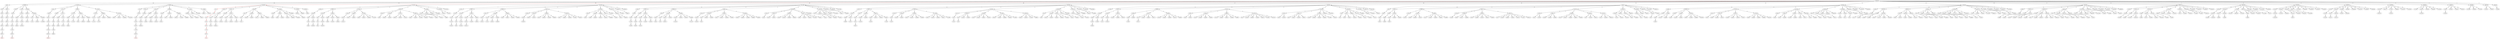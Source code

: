 strict digraph G {
  1 [ label="8,60,1" ];
  2 [ color="red" label="9,60,1" ];
  3 [ label="7,60,1" ];
  4 [ label="6,60,1" ];
  5 [ label="5,60,1" ];
  6 [ label="4,60,1" ];
  7 [ label="3,60,1" ];
  8 [ label="2,60,1" ];
  9 [ label="1,86,17" ];
  10 [ label="5,86,17" ];
  11 [ label="6,86,17" ];
  12 [ label="4,86,17" ];
  13 [ label="3,86,17" ];
  14 [ label="2,86,17" ];
  15 [ label="0,500,500" ];
  16 [ label="8,52,6" ];
  17 [ color="red" label="9,52,6" ];
  18 [ label="7,52,6" ];
  19 [ label="6,52,6" ];
  20 [ label="5,52,6" ];
  21 [ label="4,52,6" ];
  22 [ label="3,52,6" ];
  23 [ label="2,52,6" ];
  24 [ label="1,104,38" ];
  25 [ label="5,64,4" ];
  26 [ label="6,64,4" ];
  27 [ label="4,64,4" ];
  28 [ label="3,78,22" ];
  29 [ label="5,78,22" ];
  30 [ label="6,78,22" ];
  31 [ label="4,78,22" ];
  32 [ label="2,78,22" ];
  33 [ label="4,80,15" ];
  34 [ label="5,80,15" ];
  35 [ label="3,80,15" ];
  36 [ label="2,104,38" ];
  37 [ label="4,76,2" ];
  38 [ label="5,76,2" ];
  39 [ label="3,104,38" ];
  40 [ label="4,90,20" ];
  41 [ label="5,90,20" ];
  42 [ label="4,104,38" ];
  43 [ label="5,104,38" ];
  44 [ label="8,44,11" ];
  45 [ color="red" label="9,44,11" ];
  46 [ label="7,44,11" ];
  47 [ label="6,44,11" ];
  48 [ label="5,44,11" ];
  49 [ label="4,44,11" ];
  50 [ label="3,44,11" ];
  51 [ label="2,44,11" ];
  52 [ label="1,122,59" ];
  53 [ label="7,46,4" ];
  54 [ label="8,46,4" ];
  55 [ label="6,46,4" ];
  56 [ label="5,46,4" ];
  57 [ label="4,46,4" ];
  58 [ label="3,46,4" ];
  59 [ label="2,70,27" ];
  60 [ label="5,56,9" ];
  61 [ label="6,56,9" ];
  62 [ label="4,56,9" ];
  63 [ label="3,70,27" ];
  64 [ label="5,70,27" ];
  65 [ label="6,70,27" ];
  66 [ label="4,70,27" ];
  67 [ label="5,58,2" ];
  68 [ label="6,58,2" ];
  69 [ label="4,58,2" ];
  70 [ label="3,72,20" ];
  71 [ label="4,72,20" ];
  72 [ label="5,72,20" ];
  73 [ label="2,96,43" ];
  74 [ label="4,68,7" ];
  75 [ label="5,68,7" ];
  76 [ label="3,96,43" ];
  77 [ label="4,82,25" ];
  78 [ label="5,82,25" ];
  79 [ label="4,96,43" ];
  80 [ label="5,96,43" ];
  81 [ label="4,74,13" ];
  82 [ label="5,74,13" ];
  83 [ label="3,74,13" ];
  84 [ label="2,122,59" ];
  85 [ label="4,70,0" ];
  86 [ label="5,70,0" ];
  87 [ label="3,98,36" ];
  88 [ label="4,84,18" ];
  89 [ label="4,98,36" ];
  90 [ label="3,122,59" ];
  91 [ label="4,80,5" ];
  92 [ label="4,94,23" ];
  93 [ label="4,108,41" ];
  94 [ label="4,122,59" ];
  95 [ label="8,10,0" ];
  96 [ color="red" label="9,10,0" ];
  97 [ label="7,10,0" ];
  98 [ label="6,10,0" ];
  99 [ label="5,10,0" ];
  100 [ label="4,10,0" ];
  101 [ label="3,10,0" ];
  102 [ label="2,10,0" ];
  103 [ label="1,140,80" ];
  104 [ label="5,36,16" ];
  105 [ label="6,36,16" ];
  106 [ label="4,36,16" ];
  107 [ label="3,36,16" ];
  108 [ label="2,36,16" ];
  109 [ label="4,38,9" ];
  110 [ label="5,38,9" ];
  111 [ label="3,38,9" ];
  112 [ label="2,62,32" ];
  113 [ label="4,48,14" ];
  114 [ label="5,48,14" ];
  115 [ label="3,62,32" ];
  116 [ label="4,62,32" ];
  117 [ label="5,62,32" ];
  118 [ label="4,40,2" ];
  119 [ label="5,40,2" ];
  120 [ label="3,40,2" ];
  121 [ label="2,88,48" ];
  122 [ label="3,64,25" ];
  123 [ label="4,50,7" ];
  124 [ label="4,64,25" ];
  125 [ label="3,88,48" ];
  126 [ label="4,60,12" ];
  127 [ label="4,74,30" ];
  128 [ label="4,88,48" ];
  129 [ label="3,66,18" ];
  130 [ label="4,52,0" ];
  131 [ label="4,66,18" ];
  132 [ label="2,114,64" ];
  133 [ label="3,90,41" ];
  134 [ label="4,62,5" ];
  135 [ label="3,114,64" ];
  136 [ label="2,140,80" ];
  137 [ label="3,68,11" ];
  138 [ label="3,92,34" ];
  139 [ label="8,2,5" ];
  140 [ color="red" label="9,2,5" ];
  141 [ label="7,2,5" ];
  142 [ label="6,2,5" ];
  143 [ label="5,2,5" ];
  144 [ label="4,2,5" ];
  145 [ label="3,2,5" ];
  146 [ label="2,2,5" ];
  147 [ label="1,158,101" ];
  148 [ label="5,14,3" ];
  149 [ label="6,14,3" ];
  150 [ label="4,14,3" ];
  151 [ label="3,28,21" ];
  152 [ label="5,28,21" ];
  153 [ label="6,28,21" ];
  154 [ label="4,28,21" ];
  155 [ label="2,28,21" ];
  156 [ label="4,30,14" ];
  157 [ label="5,30,14" ];
  158 [ label="3,30,14" ];
  159 [ label="2,54,37" ];
  160 [ label="4,26,1" ];
  161 [ label="5,26,1" ];
  162 [ label="3,54,37" ];
  163 [ label="4,40,19" ];
  164 [ label="5,40,19" ];
  165 [ label="4,54,37" ];
  166 [ label="5,54,37" ];
  167 [ label="4,32,7" ];
  168 [ label="5,32,7" ];
  169 [ label="3,32,7" ];
  170 [ label="2,80,53" ];
  171 [ label="3,56,30" ];
  172 [ label="4,42,12" ];
  173 [ label="4,56,30" ];
  174 [ label="3,80,53" ];
  175 [ label="4,52,17" ];
  176 [ label="4,66,35" ];
  177 [ label="4,80,53" ];
  178 [ label="3,34,0" ];
  179 [ label="4,34,0" ];
  180 [ label="2,106,69" ];
  181 [ label="3,58,23" ];
  182 [ label="4,44,5" ];
  183 [ label="4,58,23" ];
  184 [ label="3,82,46" ];
  185 [ label="4,54,10" ];
  186 [ label="4,68,28" ];
  187 [ label="4,82,46" ];
  188 [ label="3,106,69" ];
  189 [ label="3,60,16" ];
  190 [ label="4,60,16" ];
  191 [ label="2,132,85" ];
  192 [ label="3,84,39" ];
  193 [ label="2,158,101" ];
  194 [ label="3,62,9" ];
  195 [ label="5,6,8" ];
  196 [ label="6,6,8" ];
  197 [ label="4,6,8" ];
  198 [ label="3,20,26" ];
  199 [ label="5,20,26" ];
  200 [ label="6,20,26" ];
  201 [ label="4,20,26" ];
  202 [ label="2,20,26" ];
  203 [ label="1,176,122" ];
  204 [ label="5,8,1" ];
  205 [ label="6,8,1" ];
  206 [ label="4,8,1" ];
  207 [ label="3,22,19" ];
  208 [ label="5,22,19" ];
  209 [ label="6,22,19" ];
  210 [ label="4,22,19" ];
  211 [ label="2,46,42" ];
  212 [ label="4,18,6" ];
  213 [ label="5,18,6" ];
  214 [ label="3,46,42" ];
  215 [ label="4,32,24" ];
  216 [ label="5,32,24" ];
  217 [ label="4,46,42" ];
  218 [ label="5,46,42" ];
  219 [ label="4,24,12" ];
  220 [ label="5,24,12" ];
  221 [ label="3,24,12" ];
  222 [ label="2,72,58" ];
  223 [ label="3,48,35" ];
  224 [ label="4,34,17" ];
  225 [ label="4,48,35" ];
  226 [ label="3,72,58" ];
  227 [ label="4,30,4" ];
  228 [ label="4,44,22" ];
  229 [ label="4,58,40" ];
  230 [ label="4,72,58" ];
  231 [ label="3,26,5" ];
  232 [ label="4,26,5" ];
  233 [ label="2,98,74" ];
  234 [ label="3,50,28" ];
  235 [ label="4,36,10" ];
  236 [ label="4,50,28" ];
  237 [ label="3,74,51" ];
  238 [ label="4,46,15" ];
  239 [ label="4,60,33" ];
  240 [ label="4,74,51" ];
  241 [ label="3,98,74" ];
  242 [ label="4,42,2" ];
  243 [ label="4,56,20" ];
  244 [ label="4,70,38" ];
  245 [ label="4,84,56" ];
  246 [ label="4,98,74" ];
  247 [ label="3,52,21" ];
  248 [ label="4,38,3" ];
  249 [ label="4,52,21" ];
  250 [ label="2,124,90" ];
  251 [ label="3,76,44" ];
  252 [ label="4,48,8" ];
  253 [ label="3,100,67" ];
  254 [ label="3,124,90" ];
  255 [ label="2,150,106" ];
  256 [ label="3,54,14" ];
  257 [ label="3,78,37" ];
  258 [ label="2,176,122" ];
  259 [ label="5,12,31" ];
  260 [ label="6,12,31" ];
  261 [ label="4,12,31" ];
  262 [ label="3,12,31" ];
  263 [ label="2,12,31" ];
  264 [ label="1,194,143" ];
  265 [ label="5,0,6" ];
  266 [ label="6,0,6" ];
  267 [ label="4,0,6" ];
  268 [ label="3,14,24" ];
  269 [ label="5,14,24" ];
  270 [ label="6,14,24" ];
  271 [ label="4,14,24" ];
  272 [ label="2,38,47" ];
  273 [ label="5,10,11" ];
  274 [ label="6,10,11" ];
  275 [ label="4,10,11" ];
  276 [ label="3,38,47" ];
  277 [ label="4,24,29" ];
  278 [ label="5,24,29" ];
  279 [ label="4,38,47" ];
  280 [ label="5,38,47" ];
  281 [ label="4,16,17" ];
  282 [ label="5,16,17" ];
  283 [ label="3,16,17" ];
  284 [ label="2,64,63" ];
  285 [ label="4,12,4" ];
  286 [ label="5,12,4" ];
  287 [ label="3,40,40" ];
  288 [ label="4,26,22" ];
  289 [ label="5,26,22" ];
  290 [ label="4,40,40" ];
  291 [ label="5,40,40" ];
  292 [ label="3,64,63" ];
  293 [ label="4,22,9" ];
  294 [ label="4,36,27" ];
  295 [ label="4,50,45" ];
  296 [ label="4,64,63" ];
  297 [ label="4,18,10" ];
  298 [ label="5,18,10" ];
  299 [ label="3,18,10" ];
  300 [ label="2,90,79" ];
  301 [ label="3,42,33" ];
  302 [ label="4,28,15" ];
  303 [ label="4,42,33" ];
  304 [ label="3,66,56" ];
  305 [ label="4,24,2" ];
  306 [ label="4,38,20" ];
  307 [ label="4,52,38" ];
  308 [ label="4,66,56" ];
  309 [ label="3,90,79" ];
  310 [ label="4,34,7" ];
  311 [ label="4,48,25" ];
  312 [ label="4,62,43" ];
  313 [ label="4,76,61" ];
  314 [ label="4,90,79" ];
  315 [ label="3,20,3" ];
  316 [ label="4,20,3" ];
  317 [ label="2,116,95" ];
  318 [ label="3,44,26" ];
  319 [ label="4,30,8" ];
  320 [ label="4,44,26" ];
  321 [ label="3,68,49" ];
  322 [ label="4,40,13" ];
  323 [ label="4,54,31" ];
  324 [ label="4,68,49" ];
  325 [ label="3,92,72" ];
  326 [ label="4,36,0" ];
  327 [ label="3,116,95" ];
  328 [ label="3,46,19" ];
  329 [ label="4,32,1" ];
  330 [ label="4,46,19" ];
  331 [ label="2,142,111" ];
  332 [ label="3,70,42" ];
  333 [ label="2,168,127" ];
  334 [ label="3,48,12" ];
  335 [ label="2,194,143" ];
  336 [ label="5,4,36" ];
  337 [ label="6,4,36" ];
  338 [ label="4,4,36" ];
  339 [ label="3,4,36" ];
  340 [ label="2,4,36" ];
  341 [ label="1,212,164" ];
  342 [ label="5,6,29" ];
  343 [ label="6,6,29" ];
  344 [ label="4,6,29" ];
  345 [ label="3,6,29" ];
  346 [ label="2,30,52" ];
  347 [ label="5,2,16" ];
  348 [ label="6,2,16" ];
  349 [ label="4,2,16" ];
  350 [ label="3,30,52" ];
  351 [ label="4,16,34" ];
  352 [ label="5,16,34" ];
  353 [ label="4,30,52" ];
  354 [ label="5,30,52" ];
  355 [ label="4,8,22" ];
  356 [ label="5,8,22" ];
  357 [ label="3,8,22" ];
  358 [ label="2,56,68" ];
  359 [ label="4,4,9" ];
  360 [ label="5,4,9" ];
  361 [ label="3,32,45" ];
  362 [ label="4,18,27" ];
  363 [ label="5,18,27" ];
  364 [ label="4,32,45" ];
  365 [ label="4,14,14" ];
  366 [ label="5,14,14" ];
  367 [ label="3,56,68" ];
  368 [ label="4,28,32" ];
  369 [ label="4,42,50" ];
  370 [ label="4,56,68" ];
  371 [ label="5,11,13" ];
  372 [ label="4,10,15" ];
  373 [ label="5,10,15" ];
  374 [ label="3,10,15" ];
  375 [ label="2,82,84" ];
  376 [ label="4,6,2" ];
  377 [ label="5,6,2" ];
  378 [ label="3,34,38" ];
  379 [ label="4,20,20" ];
  380 [ label="4,34,38" ];
  381 [ label="3,58,61" ];
  382 [ label="4,16,7" ];
  383 [ label="4,30,25" ];
  384 [ label="4,44,43" ];
  385 [ label="4,58,61" ];
  386 [ label="3,82,84" ];
  387 [ label="4,26,12" ];
  388 [ label="4,40,30" ];
  389 [ label="4,54,48" ];
  390 [ label="4,68,66" ];
  391 [ label="4,82,84" ];
  392 [ label="3,12,8" ];
  393 [ label="4,12,8" ];
  394 [ label="2,108,100" ];
  395 [ label="3,36,31" ];
  396 [ label="4,22,13" ];
  397 [ label="4,36,31" ];
  398 [ label="3,60,54" ];
  399 [ label="4,18,0" ];
  400 [ label="4,32,18" ];
  401 [ label="4,46,36" ];
  402 [ label="4,60,54" ];
  403 [ label="3,84,77" ];
  404 [ label="4,28,5" ];
  405 [ label="4,42,23" ];
  406 [ label="4,56,41" ];
  407 [ label="4,70,59" ];
  408 [ label="4,84,77" ];
  409 [ label="3,108,100" ];
  410 [ label="3,14,1" ];
  411 [ label="4,14,1" ];
  412 [ label="2,134,116" ];
  413 [ label="3,38,24" ];
  414 [ label="4,24,6" ];
  415 [ label="4,38,24" ];
  416 [ label="3,62,47" ];
  417 [ label="4,34,11" ];
  418 [ label="3,86,70" ];
  419 [ label="3,110,93" ];
  420 [ label="2,160,132" ];
  421 [ label="3,40,17" ];
  422 [ label="3,64,40" ];
  423 [ label="2,186,148" ];
  424 [ label="2,212,164" ];
  425 [ label="4,8,39" ];
  426 [ label="5,8,39" ];
  427 [ label="3,22,57" ];
  428 [ label="4,22,57" ];
  429 [ label="5,22,57" ];
  430 [ label="2,22,57" ];
  431 [ label="1,230,185" ];
  432 [ label="5,0,27" ];
  433 [ label="6,0,27" ];
  434 [ label="4,0,27" ];
  435 [ label="3,0,27" ];
  436 [ label="2,48,73" ];
  437 [ label="4,10,32" ];
  438 [ label="5,10,32" ];
  439 [ label="3,24,50" ];
  440 [ label="4,24,50" ];
  441 [ label="4,6,19" ];
  442 [ label="5,6,19" ];
  443 [ label="3,48,73" ];
  444 [ label="4,20,37" ];
  445 [ label="4,34,55" ];
  446 [ label="4,48,73" ];
  447 [ label="5,3,18" ];
  448 [ label="4,2,20" ];
  449 [ label="5,2,20" ];
  450 [ label="3,2,20" ];
  451 [ label="2,74,89" ];
  452 [ label="3,26,43" ];
  453 [ label="4,12,25" ];
  454 [ label="4,26,43" ];
  455 [ label="3,50,66" ];
  456 [ label="4,8,12" ];
  457 [ label="4,22,30" ];
  458 [ label="4,36,48" ];
  459 [ label="4,50,66" ];
  460 [ label="3,74,89" ];
  461 [ label="4,18,17" ];
  462 [ label="4,32,35" ];
  463 [ label="4,46,53" ];
  464 [ label="4,60,71" ];
  465 [ label="4,74,89" ];
  466 [ label="4,4,13" ];
  467 [ label="5,4,13" ];
  468 [ label="3,4,13" ];
  469 [ label="2,100,105" ];
  470 [ label="4,0,0" ];
  471 [ label="5,0,0" ];
  472 [ label="3,28,36" ];
  473 [ label="4,14,18" ];
  474 [ label="4,28,36" ];
  475 [ label="3,52,59" ];
  476 [ label="4,10,5" ];
  477 [ label="4,24,23" ];
  478 [ label="4,38,41" ];
  479 [ label="4,52,59" ];
  480 [ label="3,76,82" ];
  481 [ label="4,20,10" ];
  482 [ label="4,34,28" ];
  483 [ label="4,48,46" ];
  484 [ label="4,62,64" ];
  485 [ label="4,76,82" ];
  486 [ label="3,100,105" ];
  487 [ label="4,30,15" ];
  488 [ label="4,44,33" ];
  489 [ label="4,72,69" ];
  490 [ label="4,86,87" ];
  491 [ label="3,6,6" ];
  492 [ label="4,6,6" ];
  493 [ label="2,126,121" ];
  494 [ label="3,30,29" ];
  495 [ label="4,16,11" ];
  496 [ label="4,30,29" ];
  497 [ label="3,54,52" ];
  498 [ label="4,26,16" ];
  499 [ label="4,40,34" ];
  500 [ label="4,54,52" ];
  501 [ label="3,78,75" ];
  502 [ label="4,22,3" ];
  503 [ label="4,64,57" ];
  504 [ label="3,102,98" ];
  505 [ label="3,32,22" ];
  506 [ label="4,18,4" ];
  507 [ label="4,32,22" ];
  508 [ label="2,152,137" ];
  509 [ label="3,56,45" ];
  510 [ label="3,80,68" ];
  511 [ label="2,178,153" ];
  512 [ label="3,34,15" ];
  513 [ label="3,58,38" ];
  514 [ label="2,204,169" ];
  515 [ label="2,230,185" ];
  516 [ label="5,0,44" ];
  517 [ label="6,0,44" ];
  518 [ label="4,0,44" ];
  519 [ label="3,14,62" ];
  520 [ label="4,14,62" ];
  521 [ label="5,14,62" ];
  522 [ label="2,14,62" ];
  523 [ label="1,248,206" ];
  524 [ label="4,2,37" ];
  525 [ label="5,2,37" ];
  526 [ label="3,16,55" ];
  527 [ label="4,16,55" ];
  528 [ label="5,16,55" ];
  529 [ label="2,40,78" ];
  530 [ label="3,40,78" ];
  531 [ label="4,12,42" ];
  532 [ label="4,26,60" ];
  533 [ label="4,40,78" ];
  534 [ label="4,4,30" ];
  535 [ label="5,4,30" ];
  536 [ label="3,18,48" ];
  537 [ label="4,18,48" ];
  538 [ label="2,66,94" ];
  539 [ label="4,0,17" ];
  540 [ label="5,0,17" ];
  541 [ label="3,42,71" ];
  542 [ label="4,14,35" ];
  543 [ label="4,28,53" ];
  544 [ label="4,42,71" ];
  545 [ label="3,66,94" ];
  546 [ label="4,10,22" ];
  547 [ label="4,24,40" ];
  548 [ label="4,38,58" ];
  549 [ label="4,52,76" ];
  550 [ label="4,66,94" ];
  551 [ label="3,20,41" ];
  552 [ label="4,6,23" ];
  553 [ label="4,20,41" ];
  554 [ label="2,92,110" ];
  555 [ label="3,44,64" ];
  556 [ label="4,2,10" ];
  557 [ label="4,16,28" ];
  558 [ label="4,30,46" ];
  559 [ label="4,44,64" ];
  560 [ label="3,68,87" ];
  561 [ label="4,12,15" ];
  562 [ label="4,26,33" ];
  563 [ label="4,40,51" ];
  564 [ label="4,54,69" ];
  565 [ label="4,68,87" ];
  566 [ label="3,92,110" ];
  567 [ label="4,8,2" ];
  568 [ label="4,22,20" ];
  569 [ label="4,36,38" ];
  570 [ label="4,50,56" ];
  571 [ label="4,64,74" ];
  572 [ label="4,78,92" ];
  573 [ label="4,92,110" ];
  574 [ label="3,22,34" ];
  575 [ label="4,8,16" ];
  576 [ label="4,22,34" ];
  577 [ label="2,118,126" ];
  578 [ label="3,46,57" ];
  579 [ label="4,4,3" ];
  580 [ label="4,18,21" ];
  581 [ label="4,32,39" ];
  582 [ label="4,46,57" ];
  583 [ label="3,70,80" ];
  584 [ label="4,14,8" ];
  585 [ label="4,28,26" ];
  586 [ label="4,42,44" ];
  587 [ label="4,56,62" ];
  588 [ label="4,70,80" ];
  589 [ label="3,94,103" ];
  590 [ label="4,24,13" ];
  591 [ label="3,118,126" ];
  592 [ label="3,0,4" ];
  593 [ label="4,0,4" ];
  594 [ label="2,144,142" ];
  595 [ label="3,24,27" ];
  596 [ label="4,10,9" ];
  597 [ label="4,24,27" ];
  598 [ label="3,48,50" ];
  599 [ label="4,20,14" ];
  600 [ label="4,34,32" ];
  601 [ label="3,72,73" ];
  602 [ label="4,16,1" ];
  603 [ label="4,58,55" ];
  604 [ label="3,96,96" ];
  605 [ label="3,26,20" ];
  606 [ label="4,12,2" ];
  607 [ label="2,170,158" ];
  608 [ label="3,50,43" ];
  609 [ label="2,196,174" ];
  610 [ label="3,28,13" ];
  611 [ label="2,222,190" ];
  612 [ label="4,6,67" ];
  613 [ label="5,6,67" ];
  614 [ label="3,6,67" ];
  615 [ label="2,6,67" ];
  616 [ label="1,266,227" ];
  617 [ label="4,8,60" ];
  618 [ label="5,8,60" ];
  619 [ label="3,8,60" ];
  620 [ label="2,32,83" ];
  621 [ label="4,4,47" ];
  622 [ label="5,4,47" ];
  623 [ label="3,32,83" ];
  624 [ label="4,18,65" ];
  625 [ label="4,32,83" ];
  626 [ label="3,10,53" ];
  627 [ label="4,10,53" ];
  628 [ label="2,58,99" ];
  629 [ label="3,34,76" ];
  630 [ label="4,6,40" ];
  631 [ label="4,20,58" ];
  632 [ label="4,34,76" ];
  633 [ label="3,58,99" ];
  634 [ label="4,2,27" ];
  635 [ label="4,16,45" ];
  636 [ label="4,30,63" ];
  637 [ label="4,44,81" ];
  638 [ label="4,58,99" ];
  639 [ label="3,12,46" ];
  640 [ label="4,12,46" ];
  641 [ label="2,84,115" ];
  642 [ label="3,36,69" ];
  643 [ label="4,8,33" ];
  644 [ label="4,22,51" ];
  645 [ label="4,36,69" ];
  646 [ label="3,60,92" ];
  647 [ label="4,4,20" ];
  648 [ label="4,18,38" ];
  649 [ label="4,32,56" ];
  650 [ label="4,46,74" ];
  651 [ label="4,60,92" ];
  652 [ label="3,84,115" ];
  653 [ label="4,0,7" ];
  654 [ label="4,14,25" ];
  655 [ label="4,28,43" ];
  656 [ label="4,42,61" ];
  657 [ label="4,56,79" ];
  658 [ label="4,70,97" ];
  659 [ label="4,84,115" ];
  660 [ label="3,14,39" ];
  661 [ label="4,0,21" ];
  662 [ label="4,14,39" ];
  663 [ label="2,110,131" ];
  664 [ label="3,38,62" ];
  665 [ label="4,10,26" ];
  666 [ label="4,24,44" ];
  667 [ label="4,38,62" ];
  668 [ label="3,62,85" ];
  669 [ label="4,6,13" ];
  670 [ label="4,20,31" ];
  671 [ label="4,34,49" ];
  672 [ label="4,48,67" ];
  673 [ label="4,62,85" ];
  674 [ label="3,86,108" ];
  675 [ label="4,2,0" ];
  676 [ label="4,16,18" ];
  677 [ label="4,58,72" ];
  678 [ label="3,110,131" ];
  679 [ label="4,12,5" ];
  680 [ label="4,54,59" ];
  681 [ label="4,96,113" ];
  682 [ label="3,16,32" ];
  683 [ label="4,2,14" ];
  684 [ label="4,16,32" ];
  685 [ label="2,136,147" ];
  686 [ label="3,40,55" ];
  687 [ label="4,12,19" ];
  688 [ label="3,64,78" ];
  689 [ label="4,8,6" ];
  690 [ label="4,50,60" ];
  691 [ label="3,88,101" ];
  692 [ label="3,18,25" ];
  693 [ label="4,4,7" ];
  694 [ label="4,18,25" ];
  695 [ label="2,162,163" ];
  696 [ label="3,42,48" ];
  697 [ label="3,66,71" ];
  698 [ label="3,20,18" ];
  699 [ label="4,6,0" ];
  700 [ label="2,188,179" ];
  701 [ label="3,44,41" ];
  702 [ label="2,214,195" ];
  703 [ label="2,240,211" ];
  704 [ label="4,0,65" ];
  705 [ label="5,0,65" ];
  706 [ label="3,0,65" ];
  707 [ label="2,24,88" ];
  708 [ label="3,24,88" ];
  709 [ label="4,10,70" ];
  710 [ label="4,24,88" ];
  711 [ label="1,284,248" ];
  712 [ label="3,2,58" ];
  713 [ label="4,2,58" ];
  714 [ label="2,50,104" ];
  715 [ label="3,26,81" ];
  716 [ label="4,12,63" ];
  717 [ label="4,26,81" ];
  718 [ label="3,50,104" ];
  719 [ label="4,8,50" ];
  720 [ label="4,22,68" ];
  721 [ label="4,36,86" ];
  722 [ label="4,50,104" ];
  723 [ label="3,4,51" ];
  724 [ label="4,4,51" ];
  725 [ label="2,76,120" ];
  726 [ label="3,28,74" ];
  727 [ label="4,0,38" ];
  728 [ label="4,14,56" ];
  729 [ label="4,28,74" ];
  730 [ label="3,52,97" ];
  731 [ label="4,10,43" ];
  732 [ label="4,24,61" ];
  733 [ label="4,38,79" ];
  734 [ label="4,52,97" ];
  735 [ label="3,76,120" ];
  736 [ label="4,6,30" ];
  737 [ label="4,20,48" ];
  738 [ label="4,34,66" ];
  739 [ label="4,48,84" ];
  740 [ label="4,62,102" ];
  741 [ label="3,6,44" ];
  742 [ label="4,6,44" ];
  743 [ label="2,102,136" ];
  744 [ label="3,30,67" ];
  745 [ label="4,2,31" ];
  746 [ label="4,16,49" ];
  747 [ label="3,54,90" ];
  748 [ label="4,12,36" ];
  749 [ label="4,54,90" ];
  750 [ label="3,78,113" ];
  751 [ label="4,8,23" ];
  752 [ label="4,50,77" ];
  753 [ label="3,102,136" ];
  754 [ label="4,4,10" ];
  755 [ label="4,46,64" ];
  756 [ label="3,8,37" ];
  757 [ label="4,8,37" ];
  758 [ label="2,128,152" ];
  759 [ label="3,32,60" ];
  760 [ label="4,4,24" ];
  761 [ label="4,18,42" ];
  762 [ label="3,56,83" ];
  763 [ label="4,0,11" ];
  764 [ label="3,80,106" ];
  765 [ label="3,104,129" ];
  766 [ label="3,10,30" ];
  767 [ label="4,10,30" ];
  768 [ label="2,154,168" ];
  769 [ label="3,34,53" ];
  770 [ label="4,6,17" ];
  771 [ label="3,58,76" ];
  772 [ label="4,2,4" ];
  773 [ label="3,82,99" ];
  774 [ label="2,180,184" ];
  775 [ label="3,12,23" ];
  776 [ label="3,36,46" ];
  777 [ label="2,206,200" ];
  778 [ label="2,232,216" ];
  779 [ label="2,258,232" ];
  780 [ label="3,16,93" ];
  781 [ label="4,2,75" ];
  782 [ label="4,16,93" ];
  783 [ label="2,16,93" ];
  784 [ label="1,302,269" ];
  785 [ label="3,18,86" ];
  786 [ label="4,4,68" ];
  787 [ label="4,18,86" ];
  788 [ label="2,42,109" ];
  789 [ label="3,42,109" ];
  790 [ label="4,0,55" ];
  791 [ label="4,14,73" ];
  792 [ label="4,28,91" ];
  793 [ label="4,42,109" ];
  794 [ label="3,20,79" ];
  795 [ label="4,6,61" ];
  796 [ label="4,20,79" ];
  797 [ label="2,68,125" ];
  798 [ label="3,44,102" ];
  799 [ label="4,2,48" ];
  800 [ label="4,16,66" ];
  801 [ label="3,68,125" ];
  802 [ label="4,12,53" ];
  803 [ label="4,54,107" ];
  804 [ label="3,22,72" ];
  805 [ label="4,8,54" ];
  806 [ label="4,22,72" ];
  807 [ label="2,94,141" ];
  808 [ label="3,46,95" ];
  809 [ label="4,4,41" ];
  810 [ label="4,18,59" ];
  811 [ label="4,46,95" ];
  812 [ label="3,70,118" ];
  813 [ label="4,0,28" ];
  814 [ label="3,94,141" ];
  815 [ label="3,0,42" ];
  816 [ label="4,0,42" ];
  817 [ label="2,120,157" ];
  818 [ label="3,24,65" ];
  819 [ label="4,10,47" ];
  820 [ label="3,48,88" ];
  821 [ label="4,6,34" ];
  822 [ label="4,48,88" ];
  823 [ label="3,72,111" ];
  824 [ label="4,2,21" ];
  825 [ label="3,96,134" ];
  826 [ label="3,120,157" ];
  827 [ label="3,2,35" ];
  828 [ label="4,2,35" ];
  829 [ label="2,146,173" ];
  830 [ label="3,26,58" ];
  831 [ label="3,50,81" ];
  832 [ label="3,74,104" ];
  833 [ label="3,98,127" ];
  834 [ label="2,172,189" ];
  835 [ label="3,4,28" ];
  836 [ label="3,28,51" ];
  837 [ label="2,198,205" ];
  838 [ label="3,6,21" ];
  839 [ label="3,30,44" ];
  840 [ label="2,224,221" ];
  841 [ label="2,250,237" ];
  842 [ label="2,276,253" ];
  843 [ label="3,8,98" ];
  844 [ label="4,8,98" ];
  845 [ label="2,8,98" ];
  846 [ label="1,320,290" ];
  847 [ label="3,10,91" ];
  848 [ label="4,10,91" ];
  849 [ label="2,34,114" ];
  850 [ label="3,34,114" ];
  851 [ label="4,6,78" ];
  852 [ label="4,20,96" ];
  853 [ label="4,34,114" ];
  854 [ label="3,12,84" ];
  855 [ label="4,12,84" ];
  856 [ label="2,60,130" ];
  857 [ label="3,36,107" ];
  858 [ label="4,8,71" ];
  859 [ label="4,22,89" ];
  860 [ label="4,36,107" ];
  861 [ label="3,60,130" ];
  862 [ label="4,4,58" ];
  863 [ label="4,18,76" ];
  864 [ label="4,46,112" ];
  865 [ label="3,14,77" ];
  866 [ label="4,0,59" ];
  867 [ label="4,14,77" ];
  868 [ label="2,86,146" ];
  869 [ label="3,38,100" ];
  870 [ label="4,10,64" ];
  871 [ label="3,62,123" ];
  872 [ label="4,6,51" ];
  873 [ label="4,48,105" ];
  874 [ label="3,86,146" ];
  875 [ label="4,2,38" ];
  876 [ label="3,16,70" ];
  877 [ label="4,2,52" ];
  878 [ label="2,112,162" ];
  879 [ label="3,40,93" ];
  880 [ label="3,64,116" ];
  881 [ label="3,88,139" ];
  882 [ label="3,112,162" ];
  883 [ label="2,138,178" ];
  884 [ label="3,18,63" ];
  885 [ label="3,42,86" ];
  886 [ label="2,164,194" ];
  887 [ label="3,20,56" ];
  888 [ label="3,44,79" ];
  889 [ label="2,190,210" ];
  890 [ label="2,216,226" ];
  891 [ label="2,242,242" ];
  892 [ label="2,268,258" ];
  893 [ label="3,0,103" ];
  894 [ label="4,0,103" ];
  895 [ label="2,0,103" ];
  896 [ label="1,338,311" ];
  897 [ label="3,2,96" ];
  898 [ label="4,2,96" ];
  899 [ label="2,26,119" ];
  900 [ label="3,26,119" ];
  901 [ label="4,12,101" ];
  902 [ label="4,26,119" ];
  903 [ label="3,4,89" ];
  904 [ label="4,4,89" ];
  905 [ label="2,52,135" ];
  906 [ label="3,28,112" ];
  907 [ label="4,0,76" ];
  908 [ label="4,14,94" ];
  909 [ label="3,52,135" ];
  910 [ label="4,10,81" ];
  911 [ label="4,52,135" ];
  912 [ label="3,6,82" ];
  913 [ label="4,6,82" ];
  914 [ label="2,78,151" ];
  915 [ label="3,30,105" ];
  916 [ label="4,2,69" ];
  917 [ label="3,54,128" ];
  918 [ label="3,78,151" ];
  919 [ label="2,104,167" ];
  920 [ label="3,8,75" ];
  921 [ label="3,32,98" ];
  922 [ label="3,56,121" ];
  923 [ label="2,130,183" ];
  924 [ label="3,10,68" ];
  925 [ label="3,34,91" ];
  926 [ label="3,58,114" ];
  927 [ label="2,156,199" ];
  928 [ label="2,182,215" ];
  929 [ label="2,208,231" ];
  930 [ label="2,234,247" ];
  931 [ label="3,18,124" ];
  932 [ label="4,4,106" ];
  933 [ label="4,18,124" ];
  934 [ label="2,18,124" ];
  935 [ label="1,356,332" ];
  936 [ label="3,20,117" ];
  937 [ label="4,6,99" ];
  938 [ label="2,44,140" ];
  939 [ label="3,44,140" ];
  940 [ label="4,2,86" ];
  941 [ label="2,70,156" ];
  942 [ label="3,22,110" ];
  943 [ label="3,46,133" ];
  944 [ label="3,70,156" ];
  945 [ label="3,0,80" ];
  946 [ label="4,0,80" ];
  947 [ label="2,96,172" ];
  948 [ label="3,24,103" ];
  949 [ label="3,48,126" ];
  950 [ label="3,72,149" ];
  951 [ label="2,122,188" ];
  952 [ label="3,2,73" ];
  953 [ label="2,148,204" ];
  954 [ label="2,174,220" ];
  955 [ label="2,200,236" ];
  956 [ label="3,10,129" ];
  957 [ label="4,10,129" ];
  958 [ label="2,10,129" ];
  959 [ label="1,374,353" ];
  960 [ label="2,36,145" ];
  961 [ label="3,12,122" ];
  962 [ label="3,36,145" ];
  963 [ label="3,14,115" ];
  964 [ label="4,0,97" ];
  965 [ label="2,62,161" ];
  966 [ label="3,38,138" ];
  967 [ label="3,62,161" ];
  968 [ label="2,88,177" ];
  969 [ label="3,16,108" ];
  970 [ label="2,114,193" ];
  971 [ label="2,140,209" ];
  972 [ label="2,166,225" ];
  973 [ label="2,192,241" ];
  974 [ label="2,218,257" ];
  975 [ label="3,2,134" ];
  976 [ label="4,2,134" ];
  977 [ label="2,2,134" ];
  978 [ label="1,392,374" ];
  979 [ label="3,4,127" ];
  980 [ label="4,4,127" ];
  981 [ label="2,28,150" ];
  982 [ label="3,28,150" ];
  983 [ label="4,0,114" ];
  984 [ label="2,54,166" ];
  985 [ label="3,6,120" ];
  986 [ label="3,30,143" ];
  987 [ label="2,80,182" ];
  988 [ label="2,106,198" ];
  989 [ label="2,132,214" ];
  990 [ label="2,158,230" ];
  991 [ label="2,184,246" ];
  992 [ label="2,20,155" ];
  993 [ label="3,20,155" ];
  994 [ label="1,410,395" ];
  995 [ label="2,46,171" ];
  996 [ label="2,72,187" ];
  997 [ label="3,0,118" ];
  998 [ label="2,98,203" ];
  999 [ label="2,124,219" ];
  1000 [ label="2,150,235" ];
  1001 [ label="1,428,416" ];
  1002 [ label="2,12,160" ];
  1003 [ label="2,38,176" ];
  1004 [ label="3,14,153" ];
  1005 [ label="2,64,192" ];
  1006 [ label="2,90,208" ];
  1007 [ label="2,116,224" ];
  1008 [ label="2,4,165" ];
  1009 [ label="3,4,165" ];
  1010 [ label="1,446,437" ];
  1011 [ label="2,30,181" ];
  1012 [ label="2,56,197" ];
  1013 [ label="2,82,213" ];
  1014 [ label="1,464,458" ];
  1015 [ label="2,22,186" ];
  1016 [ label="2,48,202" ];
  1017 [ label="2,74,218" ];
  1018 [ label="1,482,479" ];
  1019 [ label="2,14,191" ];
  1020 [ label="2,40,207" ];
  1021 [ label="1,500,500" ];
  1022 [ label="2,6,196" ];
  1 -> 2 [ label="0" ];
  3 -> 1 [ label="0" ];
  4 -> 3 [ label="0" ];
  5 -> 4 [ label="0" ];
  6 -> 5 [ label="0" ];
  7 -> 6 [ label="0" ];
  8 -> 7 [ label="0" ];
  9 -> 8 [ label="1" ];
  10 -> 11 [ label="0" ];
  12 -> 10 [ label="0" ];
  13 -> 12 [ label="0" ];
  14 -> 13 [ label="0" ];
  9 -> 14 [ label="0" ];
  15 -> 9 [ label="23" ];
  16 -> 17 [ label="0" ];
  18 -> 16 [ label="0" ];
  19 -> 18 [ label="0" ];
  20 -> 19 [ label="0" ];
  21 -> 20 [ label="0" ];
  22 -> 21 [ label="0" ];
  23 -> 22 [ label="0" ];
  24 -> 23 [ label="2" ];
  25 -> 26 [ label="0" ];
  27 -> 25 [ label="0" ];
  28 -> 27 [ label="1" ];
  29 -> 30 [ label="0" ];
  31 -> 29 [ label="0" ];
  28 -> 31 [ label="0" ];
  32 -> 28 [ label="0" ];
  24 -> 32 [ label="1" ];
  33 -> 34 [ label="0" ];
  35 -> 33 [ label="0" ];
  36 -> 35 [ label="1" ];
  37 -> 38 [ label="0" ];
  39 -> 37 [ label="2" ];
  40 -> 41 [ label="0" ];
  39 -> 40 [ label="1" ];
  42 -> 43 [ label="0" ];
  39 -> 42 [ label="0" ];
  36 -> 39 [ label="0" ];
  24 -> 36 [ label="0" ];
  15 -> 24 [ label="22" ];
  44 -> 45 [ label="0" ];
  46 -> 44 [ label="0" ];
  47 -> 46 [ label="0" ];
  48 -> 47 [ label="0" ];
  49 -> 48 [ label="0" ];
  50 -> 49 [ label="0" ];
  51 -> 50 [ label="0" ];
  52 -> 51 [ label="3" ];
  53 -> 54 [ label="0" ];
  55 -> 53 [ label="0" ];
  56 -> 55 [ label="0" ];
  57 -> 56 [ label="0" ];
  58 -> 57 [ label="0" ];
  59 -> 58 [ label="1" ];
  60 -> 61 [ label="0" ];
  62 -> 60 [ label="0" ];
  63 -> 62 [ label="1" ];
  64 -> 65 [ label="0" ];
  66 -> 64 [ label="0" ];
  63 -> 66 [ label="0" ];
  59 -> 63 [ label="0" ];
  52 -> 59 [ label="2" ];
  67 -> 68 [ label="0" ];
  69 -> 67 [ label="0" ];
  70 -> 69 [ label="1" ];
  71 -> 72 [ label="0" ];
  70 -> 71 [ label="0" ];
  73 -> 70 [ label="1" ];
  74 -> 75 [ label="0" ];
  76 -> 74 [ label="2" ];
  77 -> 78 [ label="0" ];
  76 -> 77 [ label="1" ];
  79 -> 80 [ label="0" ];
  76 -> 79 [ label="0" ];
  73 -> 76 [ label="0" ];
  52 -> 73 [ label="1" ];
  81 -> 82 [ label="0" ];
  83 -> 81 [ label="0" ];
  84 -> 83 [ label="2" ];
  85 -> 86 [ label="0" ];
  87 -> 85 [ label="2" ];
  87 -> 88 [ label="1" ];
  87 -> 89 [ label="0" ];
  84 -> 87 [ label="1" ];
  90 -> 91 [ label="3" ];
  90 -> 92 [ label="2" ];
  90 -> 93 [ label="1" ];
  90 -> 94 [ label="0" ];
  84 -> 90 [ label="0" ];
  52 -> 84 [ label="0" ];
  15 -> 52 [ label="21" ];
  95 -> 96 [ label="0" ];
  97 -> 95 [ label="0" ];
  98 -> 97 [ label="0" ];
  99 -> 98 [ label="0" ];
  100 -> 99 [ label="0" ];
  101 -> 100 [ label="0" ];
  102 -> 101 [ label="0" ];
  103 -> 102 [ label="5" ];
  104 -> 105 [ label="0" ];
  106 -> 104 [ label="0" ];
  107 -> 106 [ label="0" ];
  108 -> 107 [ label="0" ];
  103 -> 108 [ label="4" ];
  109 -> 110 [ label="0" ];
  111 -> 109 [ label="0" ];
  112 -> 111 [ label="1" ];
  113 -> 114 [ label="0" ];
  115 -> 113 [ label="1" ];
  116 -> 117 [ label="0" ];
  115 -> 116 [ label="0" ];
  112 -> 115 [ label="0" ];
  103 -> 112 [ label="3" ];
  118 -> 119 [ label="0" ];
  120 -> 118 [ label="0" ];
  121 -> 120 [ label="2" ];
  122 -> 123 [ label="1" ];
  122 -> 124 [ label="0" ];
  121 -> 122 [ label="1" ];
  125 -> 126 [ label="2" ];
  125 -> 127 [ label="1" ];
  125 -> 128 [ label="0" ];
  121 -> 125 [ label="0" ];
  103 -> 121 [ label="2" ];
  129 -> 130 [ label="1" ];
  129 -> 131 [ label="0" ];
  132 -> 129 [ label="2" ];
  133 -> 134 [ label="2" ];
  132 -> 133 [ label="1" ];
  132 -> 135 [ label="0" ];
  103 -> 132 [ label="1" ];
  136 -> 137 [ label="3" ];
  136 -> 138 [ label="2" ];
  103 -> 136 [ label="0" ];
  15 -> 103 [ label="20" ];
  139 -> 140 [ color="red" label="0" ];
  141 -> 139 [ color="red" label="0" ];
  142 -> 141 [ color="red" label="0" ];
  143 -> 142 [ color="red" label="0" ];
  144 -> 143 [ color="red" label="0" ];
  145 -> 144 [ color="red" label="0" ];
  146 -> 145 [ color="red" label="0" ];
  147 -> 146 [ color="red" label="6" ];
  148 -> 149 [ label="0" ];
  150 -> 148 [ label="0" ];
  151 -> 150 [ label="1" ];
  152 -> 153 [ label="0" ];
  154 -> 152 [ label="0" ];
  151 -> 154 [ label="0" ];
  155 -> 151 [ label="0" ];
  147 -> 155 [ label="5" ];
  156 -> 157 [ label="0" ];
  158 -> 156 [ label="0" ];
  159 -> 158 [ label="1" ];
  160 -> 161 [ label="0" ];
  162 -> 160 [ label="2" ];
  163 -> 164 [ label="0" ];
  162 -> 163 [ label="1" ];
  165 -> 166 [ label="0" ];
  162 -> 165 [ label="0" ];
  159 -> 162 [ label="0" ];
  147 -> 159 [ label="4" ];
  167 -> 168 [ label="0" ];
  169 -> 167 [ label="0" ];
  170 -> 169 [ label="2" ];
  171 -> 172 [ label="1" ];
  171 -> 173 [ label="0" ];
  170 -> 171 [ label="1" ];
  174 -> 175 [ label="2" ];
  174 -> 176 [ label="1" ];
  174 -> 177 [ label="0" ];
  170 -> 174 [ label="0" ];
  147 -> 170 [ label="3" ];
  178 -> 179 [ label="0" ];
  180 -> 178 [ label="3" ];
  181 -> 182 [ label="1" ];
  181 -> 183 [ label="0" ];
  180 -> 181 [ label="2" ];
  184 -> 185 [ label="2" ];
  184 -> 186 [ label="1" ];
  184 -> 187 [ label="0" ];
  180 -> 184 [ label="1" ];
  180 -> 188 [ label="0" ];
  147 -> 180 [ label="2" ];
  189 -> 190 [ label="0" ];
  191 -> 189 [ label="3" ];
  191 -> 192 [ label="2" ];
  147 -> 191 [ label="1" ];
  193 -> 194 [ label="4" ];
  147 -> 193 [ label="0" ];
  15 -> 147 [ color="red" label="19" ];
  195 -> 196 [ label="0" ];
  197 -> 195 [ label="0" ];
  198 -> 197 [ label="1" ];
  199 -> 200 [ label="0" ];
  201 -> 199 [ label="0" ];
  198 -> 201 [ label="0" ];
  202 -> 198 [ label="0" ];
  203 -> 202 [ label="6" ];
  204 -> 205 [ label="0" ];
  206 -> 204 [ label="0" ];
  207 -> 206 [ label="1" ];
  208 -> 209 [ label="0" ];
  210 -> 208 [ label="0" ];
  207 -> 210 [ label="0" ];
  211 -> 207 [ label="1" ];
  212 -> 213 [ label="0" ];
  214 -> 212 [ label="2" ];
  215 -> 216 [ label="0" ];
  214 -> 215 [ label="1" ];
  217 -> 218 [ label="0" ];
  214 -> 217 [ label="0" ];
  211 -> 214 [ label="0" ];
  203 -> 211 [ label="5" ];
  219 -> 220 [ label="0" ];
  221 -> 219 [ label="0" ];
  222 -> 221 [ label="2" ];
  223 -> 224 [ label="1" ];
  223 -> 225 [ label="0" ];
  222 -> 223 [ label="1" ];
  226 -> 227 [ label="3" ];
  226 -> 228 [ label="2" ];
  226 -> 229 [ label="1" ];
  226 -> 230 [ label="0" ];
  222 -> 226 [ label="0" ];
  203 -> 222 [ label="4" ];
  231 -> 232 [ label="0" ];
  233 -> 231 [ label="3" ];
  234 -> 235 [ label="1" ];
  234 -> 236 [ label="0" ];
  233 -> 234 [ label="2" ];
  237 -> 238 [ label="2" ];
  237 -> 239 [ label="1" ];
  237 -> 240 [ label="0" ];
  233 -> 237 [ label="1" ];
  241 -> 242 [ label="4" ];
  241 -> 243 [ label="3" ];
  241 -> 244 [ label="2" ];
  241 -> 245 [ label="1" ];
  241 -> 246 [ label="0" ];
  233 -> 241 [ label="0" ];
  203 -> 233 [ label="3" ];
  247 -> 248 [ label="1" ];
  247 -> 249 [ label="0" ];
  250 -> 247 [ label="3" ];
  251 -> 252 [ label="2" ];
  250 -> 251 [ label="2" ];
  250 -> 253 [ label="1" ];
  250 -> 254 [ label="0" ];
  203 -> 250 [ label="2" ];
  255 -> 256 [ label="4" ];
  255 -> 257 [ label="3" ];
  203 -> 255 [ label="1" ];
  203 -> 258 [ label="0" ];
  15 -> 203 [ label="18" ];
  259 -> 260 [ label="0" ];
  261 -> 259 [ label="0" ];
  262 -> 261 [ label="0" ];
  263 -> 262 [ label="0" ];
  264 -> 263 [ label="7" ];
  265 -> 266 [ label="0" ];
  267 -> 265 [ label="0" ];
  268 -> 267 [ label="1" ];
  269 -> 270 [ label="0" ];
  271 -> 269 [ label="0" ];
  268 -> 271 [ label="0" ];
  272 -> 268 [ label="1" ];
  273 -> 274 [ label="0" ];
  275 -> 273 [ label="0" ];
  276 -> 275 [ label="2" ];
  277 -> 278 [ label="0" ];
  276 -> 277 [ label="1" ];
  279 -> 280 [ label="0" ];
  276 -> 279 [ label="0" ];
  272 -> 276 [ label="0" ];
  264 -> 272 [ label="6" ];
  281 -> 282 [ label="0" ];
  283 -> 281 [ label="0" ];
  284 -> 283 [ label="2" ];
  285 -> 286 [ label="0" ];
  287 -> 285 [ label="2" ];
  288 -> 289 [ label="0" ];
  287 -> 288 [ label="1" ];
  290 -> 291 [ label="0" ];
  287 -> 290 [ label="0" ];
  284 -> 287 [ label="1" ];
  292 -> 293 [ label="3" ];
  292 -> 294 [ label="2" ];
  292 -> 295 [ label="1" ];
  292 -> 296 [ label="0" ];
  284 -> 292 [ label="0" ];
  264 -> 284 [ label="5" ];
  297 -> 298 [ label="0" ];
  299 -> 297 [ label="0" ];
  300 -> 299 [ label="3" ];
  301 -> 302 [ label="1" ];
  301 -> 303 [ label="0" ];
  300 -> 301 [ label="2" ];
  304 -> 305 [ label="3" ];
  304 -> 306 [ label="2" ];
  304 -> 307 [ label="1" ];
  304 -> 308 [ label="0" ];
  300 -> 304 [ label="1" ];
  309 -> 310 [ label="4" ];
  309 -> 311 [ label="3" ];
  309 -> 312 [ label="2" ];
  309 -> 313 [ label="1" ];
  309 -> 314 [ label="0" ];
  300 -> 309 [ label="0" ];
  264 -> 300 [ label="4" ];
  315 -> 316 [ label="0" ];
  317 -> 315 [ label="4" ];
  318 -> 319 [ label="1" ];
  318 -> 320 [ label="0" ];
  317 -> 318 [ label="3" ];
  321 -> 322 [ label="2" ];
  321 -> 323 [ label="1" ];
  321 -> 324 [ label="0" ];
  317 -> 321 [ label="2" ];
  325 -> 326 [ label="4" ];
  317 -> 325 [ label="1" ];
  317 -> 327 [ label="0" ];
  264 -> 317 [ label="3" ];
  328 -> 329 [ label="1" ];
  328 -> 330 [ label="0" ];
  331 -> 328 [ label="4" ];
  331 -> 332 [ label="3" ];
  264 -> 331 [ label="2" ];
  333 -> 334 [ label="5" ];
  264 -> 333 [ label="1" ];
  264 -> 335 [ label="0" ];
  15 -> 264 [ label="17" ];
  336 -> 337 [ label="0" ];
  338 -> 336 [ label="0" ];
  339 -> 338 [ label="0" ];
  340 -> 339 [ label="0" ];
  341 -> 340 [ label="8" ];
  342 -> 343 [ label="0" ];
  344 -> 342 [ label="0" ];
  345 -> 344 [ label="0" ];
  346 -> 345 [ label="1" ];
  347 -> 348 [ label="0" ];
  349 -> 347 [ label="0" ];
  350 -> 349 [ label="2" ];
  351 -> 352 [ label="0" ];
  350 -> 351 [ label="1" ];
  353 -> 354 [ label="0" ];
  350 -> 353 [ label="0" ];
  346 -> 350 [ label="0" ];
  341 -> 346 [ label="7" ];
  355 -> 356 [ label="0" ];
  357 -> 355 [ label="0" ];
  358 -> 357 [ label="2" ];
  359 -> 360 [ label="0" ];
  361 -> 359 [ label="2" ];
  362 -> 363 [ label="0" ];
  361 -> 362 [ label="1" ];
  361 -> 364 [ label="0" ];
  358 -> 361 [ label="1" ];
  365 -> 366 [ label="0" ];
  367 -> 365 [ label="3" ];
  367 -> 368 [ label="2" ];
  367 -> 369 [ label="1" ];
  370 -> 371 [ label="1" ];
  367 -> 370 [ label="0" ];
  358 -> 367 [ label="0" ];
  341 -> 358 [ label="6" ];
  372 -> 373 [ label="0" ];
  374 -> 372 [ label="0" ];
  375 -> 374 [ label="3" ];
  376 -> 377 [ label="0" ];
  378 -> 376 [ label="2" ];
  378 -> 379 [ label="1" ];
  378 -> 380 [ label="0" ];
  375 -> 378 [ label="2" ];
  381 -> 382 [ label="3" ];
  381 -> 383 [ label="2" ];
  381 -> 384 [ label="1" ];
  381 -> 385 [ label="0" ];
  375 -> 381 [ label="1" ];
  386 -> 387 [ label="4" ];
  386 -> 388 [ label="3" ];
  386 -> 389 [ label="2" ];
  386 -> 390 [ label="1" ];
  386 -> 391 [ label="0" ];
  375 -> 386 [ label="0" ];
  341 -> 375 [ label="5" ];
  392 -> 393 [ label="0" ];
  394 -> 392 [ label="4" ];
  395 -> 396 [ label="1" ];
  395 -> 397 [ label="0" ];
  394 -> 395 [ label="3" ];
  398 -> 399 [ label="3" ];
  398 -> 400 [ label="2" ];
  398 -> 401 [ label="1" ];
  398 -> 402 [ label="0" ];
  394 -> 398 [ label="2" ];
  403 -> 404 [ label="4" ];
  403 -> 405 [ label="3" ];
  403 -> 406 [ label="2" ];
  403 -> 407 [ label="1" ];
  403 -> 408 [ label="0" ];
  394 -> 403 [ label="1" ];
  394 -> 409 [ label="0" ];
  341 -> 394 [ label="4" ];
  410 -> 411 [ label="0" ];
  412 -> 410 [ label="5" ];
  413 -> 414 [ label="1" ];
  413 -> 415 [ label="0" ];
  412 -> 413 [ label="4" ];
  416 -> 417 [ label="2" ];
  412 -> 416 [ label="3" ];
  412 -> 418 [ label="2" ];
  412 -> 419 [ label="1" ];
  341 -> 412 [ label="3" ];
  420 -> 421 [ label="5" ];
  420 -> 422 [ label="4" ];
  341 -> 420 [ label="2" ];
  341 -> 423 [ label="1" ];
  341 -> 424 [ label="0" ];
  15 -> 341 [ label="16" ];
  425 -> 426 [ label="0" ];
  427 -> 425 [ label="1" ];
  428 -> 429 [ label="0" ];
  427 -> 428 [ label="0" ];
  430 -> 427 [ label="0" ];
  431 -> 430 [ label="8" ];
  432 -> 433 [ label="0" ];
  434 -> 432 [ label="0" ];
  435 -> 434 [ label="0" ];
  436 -> 435 [ label="2" ];
  437 -> 438 [ label="0" ];
  439 -> 437 [ label="1" ];
  439 -> 440 [ label="0" ];
  436 -> 439 [ label="1" ];
  441 -> 442 [ label="0" ];
  443 -> 441 [ label="3" ];
  443 -> 444 [ label="2" ];
  443 -> 445 [ label="1" ];
  446 -> 447 [ label="1" ];
  443 -> 446 [ label="0" ];
  436 -> 443 [ label="0" ];
  431 -> 436 [ label="7" ];
  448 -> 449 [ label="0" ];
  450 -> 448 [ label="0" ];
  451 -> 450 [ label="3" ];
  452 -> 453 [ label="1" ];
  452 -> 454 [ label="0" ];
  451 -> 452 [ label="2" ];
  455 -> 456 [ label="3" ];
  455 -> 457 [ label="2" ];
  455 -> 458 [ label="1" ];
  455 -> 459 [ label="0" ];
  451 -> 455 [ label="1" ];
  460 -> 461 [ label="4" ];
  460 -> 462 [ label="3" ];
  460 -> 463 [ label="2" ];
  460 -> 464 [ label="1" ];
  460 -> 465 [ label="0" ];
  451 -> 460 [ label="0" ];
  431 -> 451 [ label="6" ];
  466 -> 467 [ label="0" ];
  468 -> 466 [ label="0" ];
  469 -> 468 [ label="4" ];
  470 -> 471 [ label="0" ];
  472 -> 470 [ label="2" ];
  472 -> 473 [ label="1" ];
  472 -> 474 [ label="0" ];
  469 -> 472 [ label="3" ];
  475 -> 476 [ label="3" ];
  475 -> 477 [ label="2" ];
  475 -> 478 [ label="1" ];
  475 -> 479 [ label="0" ];
  469 -> 475 [ label="2" ];
  480 -> 481 [ label="4" ];
  480 -> 482 [ label="3" ];
  480 -> 483 [ label="2" ];
  480 -> 484 [ label="1" ];
  480 -> 485 [ label="0" ];
  469 -> 480 [ label="1" ];
  486 -> 487 [ label="5" ];
  486 -> 488 [ label="4" ];
  486 -> 489 [ label="2" ];
  486 -> 490 [ label="1" ];
  469 -> 486 [ label="0" ];
  431 -> 469 [ label="5" ];
  491 -> 492 [ label="0" ];
  493 -> 491 [ label="5" ];
  494 -> 495 [ label="1" ];
  494 -> 496 [ label="0" ];
  493 -> 494 [ label="4" ];
  497 -> 498 [ label="2" ];
  497 -> 499 [ label="1" ];
  497 -> 500 [ label="0" ];
  493 -> 497 [ label="3" ];
  501 -> 502 [ label="4" ];
  501 -> 503 [ label="1" ];
  493 -> 501 [ label="2" ];
  493 -> 504 [ label="1" ];
  431 -> 493 [ label="4" ];
  505 -> 506 [ label="1" ];
  505 -> 507 [ label="0" ];
  508 -> 505 [ label="5" ];
  508 -> 509 [ label="4" ];
  508 -> 510 [ label="3" ];
  431 -> 508 [ label="3" ];
  511 -> 512 [ label="6" ];
  511 -> 513 [ label="5" ];
  431 -> 511 [ label="2" ];
  431 -> 514 [ label="1" ];
  431 -> 515 [ label="0" ];
  15 -> 431 [ label="15" ];
  516 -> 517 [ label="0" ];
  518 -> 516 [ label="0" ];
  519 -> 518 [ label="1" ];
  520 -> 521 [ label="0" ];
  519 -> 520 [ label="0" ];
  522 -> 519 [ label="0" ];
  523 -> 522 [ label="9" ];
  524 -> 525 [ label="0" ];
  526 -> 524 [ label="1" ];
  527 -> 528 [ label="0" ];
  526 -> 527 [ label="0" ];
  529 -> 526 [ label="1" ];
  530 -> 531 [ label="2" ];
  530 -> 532 [ label="1" ];
  530 -> 533 [ label="0" ];
  529 -> 530 [ label="0" ];
  523 -> 529 [ label="8" ];
  534 -> 535 [ label="0" ];
  536 -> 534 [ label="1" ];
  536 -> 537 [ label="0" ];
  538 -> 536 [ label="2" ];
  539 -> 540 [ label="0" ];
  541 -> 539 [ label="3" ];
  541 -> 542 [ label="2" ];
  541 -> 543 [ label="1" ];
  541 -> 544 [ label="0" ];
  538 -> 541 [ label="1" ];
  545 -> 546 [ label="4" ];
  545 -> 547 [ label="3" ];
  545 -> 548 [ label="2" ];
  545 -> 549 [ label="1" ];
  545 -> 550 [ label="0" ];
  538 -> 545 [ label="0" ];
  523 -> 538 [ label="7" ];
  551 -> 552 [ label="1" ];
  551 -> 553 [ label="0" ];
  554 -> 551 [ label="3" ];
  555 -> 556 [ label="3" ];
  555 -> 557 [ label="2" ];
  555 -> 558 [ label="1" ];
  555 -> 559 [ label="0" ];
  554 -> 555 [ label="2" ];
  560 -> 561 [ label="4" ];
  560 -> 562 [ label="3" ];
  560 -> 563 [ label="2" ];
  560 -> 564 [ label="1" ];
  560 -> 565 [ label="0" ];
  554 -> 560 [ label="1" ];
  566 -> 567 [ label="6" ];
  566 -> 568 [ label="5" ];
  566 -> 569 [ label="4" ];
  566 -> 570 [ label="3" ];
  566 -> 571 [ label="2" ];
  566 -> 572 [ label="1" ];
  566 -> 573 [ label="0" ];
  554 -> 566 [ label="0" ];
  523 -> 554 [ label="6" ];
  574 -> 575 [ label="1" ];
  574 -> 576 [ label="0" ];
  577 -> 574 [ label="4" ];
  578 -> 579 [ label="3" ];
  578 -> 580 [ label="2" ];
  578 -> 581 [ label="1" ];
  578 -> 582 [ label="0" ];
  577 -> 578 [ label="3" ];
  583 -> 584 [ label="4" ];
  583 -> 585 [ label="3" ];
  583 -> 586 [ label="2" ];
  583 -> 587 [ label="1" ];
  583 -> 588 [ label="0" ];
  577 -> 583 [ label="2" ];
  589 -> 590 [ label="5" ];
  577 -> 589 [ label="1" ];
  577 -> 591 [ label="0" ];
  523 -> 577 [ label="5" ];
  592 -> 593 [ label="0" ];
  594 -> 592 [ label="6" ];
  595 -> 596 [ label="1" ];
  595 -> 597 [ label="0" ];
  594 -> 595 [ label="5" ];
  598 -> 599 [ label="2" ];
  598 -> 600 [ label="1" ];
  594 -> 598 [ label="4" ];
  601 -> 602 [ label="4" ];
  601 -> 603 [ label="1" ];
  594 -> 601 [ label="3" ];
  594 -> 604 [ label="2" ];
  523 -> 594 [ label="4" ];
  605 -> 606 [ label="1" ];
  607 -> 605 [ label="6" ];
  607 -> 608 [ label="5" ];
  523 -> 607 [ label="3" ];
  609 -> 610 [ label="7" ];
  523 -> 609 [ label="2" ];
  523 -> 611 [ label="1" ];
  15 -> 523 [ label="14" ];
  612 -> 613 [ label="0" ];
  614 -> 612 [ label="0" ];
  615 -> 614 [ label="0" ];
  616 -> 615 [ label="10" ];
  617 -> 618 [ label="0" ];
  619 -> 617 [ label="0" ];
  620 -> 619 [ label="1" ];
  621 -> 622 [ label="0" ];
  623 -> 621 [ label="2" ];
  623 -> 624 [ label="1" ];
  623 -> 625 [ label="0" ];
  620 -> 623 [ label="0" ];
  616 -> 620 [ label="9" ];
  626 -> 627 [ label="0" ];
  628 -> 626 [ label="2" ];
  629 -> 630 [ label="2" ];
  629 -> 631 [ label="1" ];
  629 -> 632 [ label="0" ];
  628 -> 629 [ label="1" ];
  633 -> 634 [ label="4" ];
  633 -> 635 [ label="3" ];
  633 -> 636 [ label="2" ];
  633 -> 637 [ label="1" ];
  633 -> 638 [ label="0" ];
  628 -> 633 [ label="0" ];
  616 -> 628 [ label="8" ];
  639 -> 640 [ label="0" ];
  641 -> 639 [ label="3" ];
  642 -> 643 [ label="2" ];
  642 -> 644 [ label="1" ];
  642 -> 645 [ label="0" ];
  641 -> 642 [ label="2" ];
  646 -> 647 [ label="4" ];
  646 -> 648 [ label="3" ];
  646 -> 649 [ label="2" ];
  646 -> 650 [ label="1" ];
  646 -> 651 [ label="0" ];
  641 -> 646 [ label="1" ];
  652 -> 653 [ label="6" ];
  652 -> 654 [ label="5" ];
  652 -> 655 [ label="4" ];
  652 -> 656 [ label="3" ];
  652 -> 657 [ label="2" ];
  652 -> 658 [ label="1" ];
  652 -> 659 [ label="0" ];
  641 -> 652 [ label="0" ];
  616 -> 641 [ label="7" ];
  660 -> 661 [ label="1" ];
  660 -> 662 [ label="0" ];
  663 -> 660 [ label="4" ];
  664 -> 665 [ label="2" ];
  664 -> 666 [ label="1" ];
  664 -> 667 [ label="0" ];
  663 -> 664 [ label="3" ];
  668 -> 669 [ label="4" ];
  668 -> 670 [ label="3" ];
  668 -> 671 [ label="2" ];
  668 -> 672 [ label="1" ];
  668 -> 673 [ label="0" ];
  663 -> 668 [ label="2" ];
  674 -> 675 [ label="6" ];
  674 -> 676 [ label="5" ];
  674 -> 677 [ label="2" ];
  663 -> 674 [ label="1" ];
  678 -> 679 [ label="7" ];
  678 -> 680 [ label="4" ];
  678 -> 681 [ label="1" ];
  663 -> 678 [ label="0" ];
  616 -> 663 [ label="6" ];
  682 -> 683 [ label="1" ];
  682 -> 684 [ label="0" ];
  685 -> 682 [ label="5" ];
  686 -> 687 [ label="2" ];
  685 -> 686 [ label="4" ];
  688 -> 689 [ label="4" ];
  688 -> 690 [ label="1" ];
  685 -> 688 [ label="3" ];
  685 -> 691 [ label="2" ];
  616 -> 685 [ label="5" ];
  692 -> 693 [ label="1" ];
  692 -> 694 [ label="0" ];
  695 -> 692 [ label="6" ];
  695 -> 696 [ label="5" ];
  695 -> 697 [ label="4" ];
  616 -> 695 [ label="4" ];
  698 -> 699 [ label="1" ];
  700 -> 698 [ label="7" ];
  700 -> 701 [ label="6" ];
  616 -> 700 [ label="3" ];
  616 -> 702 [ label="2" ];
  616 -> 703 [ label="1" ];
  15 -> 616 [ label="13" ];
  704 -> 705 [ label="0" ];
  706 -> 704 [ label="0" ];
  707 -> 706 [ label="1" ];
  708 -> 709 [ label="1" ];
  708 -> 710 [ label="0" ];
  707 -> 708 [ label="0" ];
  711 -> 707 [ label="10" ];
  712 -> 713 [ label="0" ];
  714 -> 712 [ label="2" ];
  715 -> 716 [ label="1" ];
  715 -> 717 [ label="0" ];
  714 -> 715 [ label="1" ];
  718 -> 719 [ label="3" ];
  718 -> 720 [ label="2" ];
  718 -> 721 [ label="1" ];
  718 -> 722 [ label="0" ];
  714 -> 718 [ label="0" ];
  711 -> 714 [ label="9" ];
  723 -> 724 [ label="0" ];
  725 -> 723 [ label="3" ];
  726 -> 727 [ label="2" ];
  726 -> 728 [ label="1" ];
  726 -> 729 [ label="0" ];
  725 -> 726 [ label="2" ];
  730 -> 731 [ label="3" ];
  730 -> 732 [ label="2" ];
  730 -> 733 [ label="1" ];
  730 -> 734 [ label="0" ];
  725 -> 730 [ label="1" ];
  735 -> 736 [ label="5" ];
  735 -> 737 [ label="4" ];
  735 -> 738 [ label="3" ];
  735 -> 739 [ label="2" ];
  735 -> 740 [ label="1" ];
  725 -> 735 [ label="0" ];
  711 -> 725 [ label="8" ];
  741 -> 742 [ label="0" ];
  743 -> 741 [ label="4" ];
  744 -> 745 [ label="2" ];
  744 -> 746 [ label="1" ];
  743 -> 744 [ label="3" ];
  747 -> 748 [ label="3" ];
  747 -> 749 [ label="0" ];
  743 -> 747 [ label="2" ];
  750 -> 751 [ label="5" ];
  750 -> 752 [ label="2" ];
  743 -> 750 [ label="1" ];
  753 -> 754 [ label="7" ];
  753 -> 755 [ label="4" ];
  743 -> 753 [ label="0" ];
  711 -> 743 [ label="7" ];
  756 -> 757 [ label="0" ];
  758 -> 756 [ label="5" ];
  759 -> 760 [ label="2" ];
  759 -> 761 [ label="1" ];
  758 -> 759 [ label="4" ];
  762 -> 763 [ label="4" ];
  758 -> 762 [ label="3" ];
  758 -> 764 [ label="2" ];
  758 -> 765 [ label="1" ];
  711 -> 758 [ label="6" ];
  766 -> 767 [ label="0" ];
  768 -> 766 [ label="6" ];
  769 -> 770 [ label="2" ];
  768 -> 769 [ label="5" ];
  771 -> 772 [ label="4" ];
  768 -> 771 [ label="4" ];
  768 -> 773 [ label="3" ];
  711 -> 768 [ label="5" ];
  774 -> 775 [ label="7" ];
  774 -> 776 [ label="6" ];
  711 -> 774 [ label="4" ];
  711 -> 777 [ label="3" ];
  711 -> 778 [ label="2" ];
  711 -> 779 [ label="1" ];
  15 -> 711 [ label="12" ];
  780 -> 781 [ label="1" ];
  780 -> 782 [ label="0" ];
  783 -> 780 [ label="0" ];
  784 -> 783 [ label="11" ];
  785 -> 786 [ label="1" ];
  785 -> 787 [ label="0" ];
  788 -> 785 [ label="1" ];
  789 -> 790 [ label="3" ];
  789 -> 791 [ label="2" ];
  789 -> 792 [ label="1" ];
  789 -> 793 [ label="0" ];
  788 -> 789 [ label="0" ];
  784 -> 788 [ label="10" ];
  794 -> 795 [ label="1" ];
  794 -> 796 [ label="0" ];
  797 -> 794 [ label="2" ];
  798 -> 799 [ label="3" ];
  798 -> 800 [ label="2" ];
  797 -> 798 [ label="1" ];
  801 -> 802 [ label="4" ];
  801 -> 803 [ label="1" ];
  797 -> 801 [ label="0" ];
  784 -> 797 [ label="9" ];
  804 -> 805 [ label="1" ];
  804 -> 806 [ label="0" ];
  807 -> 804 [ label="3" ];
  808 -> 809 [ label="3" ];
  808 -> 810 [ label="2" ];
  808 -> 811 [ label="0" ];
  807 -> 808 [ label="2" ];
  812 -> 813 [ label="5" ];
  807 -> 812 [ label="1" ];
  807 -> 814 [ label="0" ];
  784 -> 807 [ label="8" ];
  815 -> 816 [ label="0" ];
  817 -> 815 [ label="5" ];
  818 -> 819 [ label="1" ];
  817 -> 818 [ label="4" ];
  820 -> 821 [ label="3" ];
  820 -> 822 [ label="0" ];
  817 -> 820 [ label="3" ];
  823 -> 824 [ label="5" ];
  817 -> 823 [ label="2" ];
  817 -> 825 [ label="1" ];
  817 -> 826 [ label="0" ];
  784 -> 817 [ label="7" ];
  827 -> 828 [ label="0" ];
  829 -> 827 [ label="6" ];
  829 -> 830 [ label="5" ];
  829 -> 831 [ label="4" ];
  829 -> 832 [ label="3" ];
  829 -> 833 [ label="2" ];
  784 -> 829 [ label="6" ];
  834 -> 835 [ label="7" ];
  834 -> 836 [ label="6" ];
  784 -> 834 [ label="5" ];
  837 -> 838 [ label="8" ];
  837 -> 839 [ label="7" ];
  784 -> 837 [ label="4" ];
  784 -> 840 [ label="3" ];
  784 -> 841 [ label="2" ];
  784 -> 842 [ label="1" ];
  15 -> 784 [ label="11" ];
  843 -> 844 [ label="0" ];
  845 -> 843 [ label="0" ];
  846 -> 845 [ label="12" ];
  847 -> 848 [ label="0" ];
  849 -> 847 [ label="1" ];
  850 -> 851 [ label="2" ];
  850 -> 852 [ label="1" ];
  850 -> 853 [ label="0" ];
  849 -> 850 [ label="0" ];
  846 -> 849 [ label="11" ];
  854 -> 855 [ label="0" ];
  856 -> 854 [ label="2" ];
  857 -> 858 [ label="2" ];
  857 -> 859 [ label="1" ];
  857 -> 860 [ label="0" ];
  856 -> 857 [ label="1" ];
  861 -> 862 [ label="4" ];
  861 -> 863 [ label="3" ];
  861 -> 864 [ label="1" ];
  856 -> 861 [ label="0" ];
  846 -> 856 [ label="10" ];
  865 -> 866 [ label="1" ];
  865 -> 867 [ label="0" ];
  868 -> 865 [ label="3" ];
  869 -> 870 [ label="2" ];
  868 -> 869 [ label="2" ];
  871 -> 872 [ label="4" ];
  871 -> 873 [ label="1" ];
  868 -> 871 [ label="1" ];
  874 -> 875 [ label="6" ];
  868 -> 874 [ label="0" ];
  846 -> 868 [ label="9" ];
  876 -> 877 [ label="1" ];
  878 -> 876 [ label="4" ];
  878 -> 879 [ label="3" ];
  878 -> 880 [ label="2" ];
  878 -> 881 [ label="1" ];
  878 -> 882 [ label="0" ];
  846 -> 878 [ label="8" ];
  883 -> 884 [ label="5" ];
  883 -> 885 [ label="4" ];
  846 -> 883 [ label="7" ];
  886 -> 887 [ label="6" ];
  886 -> 888 [ label="5" ];
  846 -> 886 [ label="6" ];
  846 -> 889 [ label="5" ];
  846 -> 890 [ label="4" ];
  846 -> 891 [ label="3" ];
  846 -> 892 [ label="2" ];
  15 -> 846 [ label="10" ];
  893 -> 894 [ label="0" ];
  895 -> 893 [ label="0" ];
  896 -> 895 [ label="13" ];
  897 -> 898 [ label="0" ];
  899 -> 897 [ label="1" ];
  900 -> 901 [ label="1" ];
  900 -> 902 [ label="0" ];
  899 -> 900 [ label="0" ];
  896 -> 899 [ label="12" ];
  903 -> 904 [ label="0" ];
  905 -> 903 [ label="2" ];
  906 -> 907 [ label="2" ];
  906 -> 908 [ label="1" ];
  905 -> 906 [ label="1" ];
  909 -> 910 [ label="3" ];
  909 -> 911 [ label="0" ];
  905 -> 909 [ label="0" ];
  896 -> 905 [ label="11" ];
  912 -> 913 [ label="0" ];
  914 -> 912 [ label="3" ];
  915 -> 916 [ label="2" ];
  914 -> 915 [ label="2" ];
  914 -> 917 [ label="1" ];
  914 -> 918 [ label="0" ];
  896 -> 914 [ label="10" ];
  919 -> 920 [ label="4" ];
  919 -> 921 [ label="3" ];
  919 -> 922 [ label="2" ];
  896 -> 919 [ label="9" ];
  923 -> 924 [ label="5" ];
  923 -> 925 [ label="4" ];
  923 -> 926 [ label="3" ];
  896 -> 923 [ label="8" ];
  896 -> 927 [ label="7" ];
  896 -> 928 [ label="6" ];
  896 -> 929 [ label="5" ];
  896 -> 930 [ label="4" ];
  15 -> 896 [ label="9" ];
  931 -> 932 [ label="1" ];
  931 -> 933 [ label="0" ];
  934 -> 931 [ label="0" ];
  935 -> 934 [ label="13" ];
  936 -> 937 [ label="1" ];
  938 -> 936 [ label="1" ];
  939 -> 940 [ label="3" ];
  938 -> 939 [ label="0" ];
  935 -> 938 [ label="12" ];
  941 -> 942 [ label="2" ];
  941 -> 943 [ label="1" ];
  941 -> 944 [ label="0" ];
  935 -> 941 [ label="11" ];
  945 -> 946 [ label="0" ];
  947 -> 945 [ label="4" ];
  947 -> 948 [ label="3" ];
  947 -> 949 [ label="2" ];
  947 -> 950 [ label="1" ];
  935 -> 947 [ label="10" ];
  951 -> 952 [ label="5" ];
  935 -> 951 [ label="9" ];
  935 -> 953 [ label="8" ];
  935 -> 954 [ label="7" ];
  935 -> 955 [ label="6" ];
  15 -> 935 [ label="8" ];
  956 -> 957 [ label="0" ];
  958 -> 956 [ label="0" ];
  959 -> 958 [ label="14" ];
  960 -> 961 [ label="1" ];
  960 -> 962 [ label="0" ];
  959 -> 960 [ label="13" ];
  963 -> 964 [ label="1" ];
  965 -> 963 [ label="2" ];
  965 -> 966 [ label="1" ];
  965 -> 967 [ label="0" ];
  959 -> 965 [ label="12" ];
  968 -> 969 [ label="3" ];
  959 -> 968 [ label="11" ];
  959 -> 970 [ label="10" ];
  959 -> 971 [ label="9" ];
  959 -> 972 [ label="8" ];
  959 -> 973 [ label="7" ];
  959 -> 974 [ label="6" ];
  15 -> 959 [ label="7" ];
  975 -> 976 [ label="0" ];
  977 -> 975 [ label="0" ];
  978 -> 977 [ label="15" ];
  979 -> 980 [ label="0" ];
  981 -> 979 [ label="1" ];
  982 -> 983 [ label="2" ];
  981 -> 982 [ label="0" ];
  978 -> 981 [ label="14" ];
  984 -> 985 [ label="2" ];
  984 -> 986 [ label="1" ];
  978 -> 984 [ label="13" ];
  978 -> 987 [ label="12" ];
  978 -> 988 [ label="11" ];
  978 -> 989 [ label="10" ];
  978 -> 990 [ label="9" ];
  978 -> 991 [ label="8" ];
  15 -> 978 [ label="6" ];
  992 -> 993 [ label="0" ];
  994 -> 992 [ label="15" ];
  994 -> 995 [ label="14" ];
  996 -> 997 [ label="3" ];
  994 -> 996 [ label="13" ];
  994 -> 998 [ label="12" ];
  994 -> 999 [ label="11" ];
  994 -> 1000 [ label="10" ];
  15 -> 994 [ label="5" ];
  1001 -> 1002 [ label="16" ];
  1003 -> 1004 [ label="1" ];
  1001 -> 1003 [ label="15" ];
  1001 -> 1005 [ label="14" ];
  1001 -> 1006 [ label="13" ];
  1001 -> 1007 [ label="12" ];
  15 -> 1001 [ label="4" ];
  1008 -> 1009 [ label="0" ];
  1010 -> 1008 [ label="17" ];
  1010 -> 1011 [ label="16" ];
  1010 -> 1012 [ label="15" ];
  1010 -> 1013 [ label="14" ];
  15 -> 1010 [ label="3" ];
  1014 -> 1015 [ label="17" ];
  1014 -> 1016 [ label="16" ];
  1014 -> 1017 [ label="15" ];
  15 -> 1014 [ label="2" ];
  1018 -> 1019 [ label="18" ];
  1018 -> 1020 [ label="17" ];
  15 -> 1018 [ label="1" ];
  1021 -> 1022 [ label="19" ];
  15 -> 1021 [ label="0" ];
}
